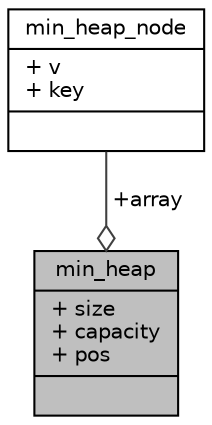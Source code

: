 digraph "min_heap"
{
 // LATEX_PDF_SIZE
  edge [fontname="Helvetica",fontsize="10",labelfontname="Helvetica",labelfontsize="10"];
  node [fontname="Helvetica",fontsize="10",shape=record];
  Node1 [label="{min_heap\n|+ size\l+ capacity\l+ pos\l|}",height=0.2,width=0.4,color="black", fillcolor="grey75", style="filled", fontcolor="black",tooltip=" "];
  Node2 -> Node1 [color="grey25",fontsize="10",style="solid",label=" +array" ,arrowhead="odiamond",fontname="Helvetica"];
  Node2 [label="{min_heap_node\n|+ v\l+ key\l|}",height=0.2,width=0.4,color="black", fillcolor="white", style="filled",URL="$structmin__heap__node.html",tooltip=" "];
}
